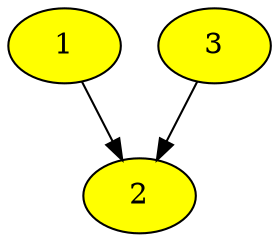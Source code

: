 digraph G {
	node [fillcolor="yellow" style=filled] 1;
	node [fillcolor="yellow"] 2;
	node [fillcolor="yellow"] 3;
	1 -> 2;
	3 -> 2;

}